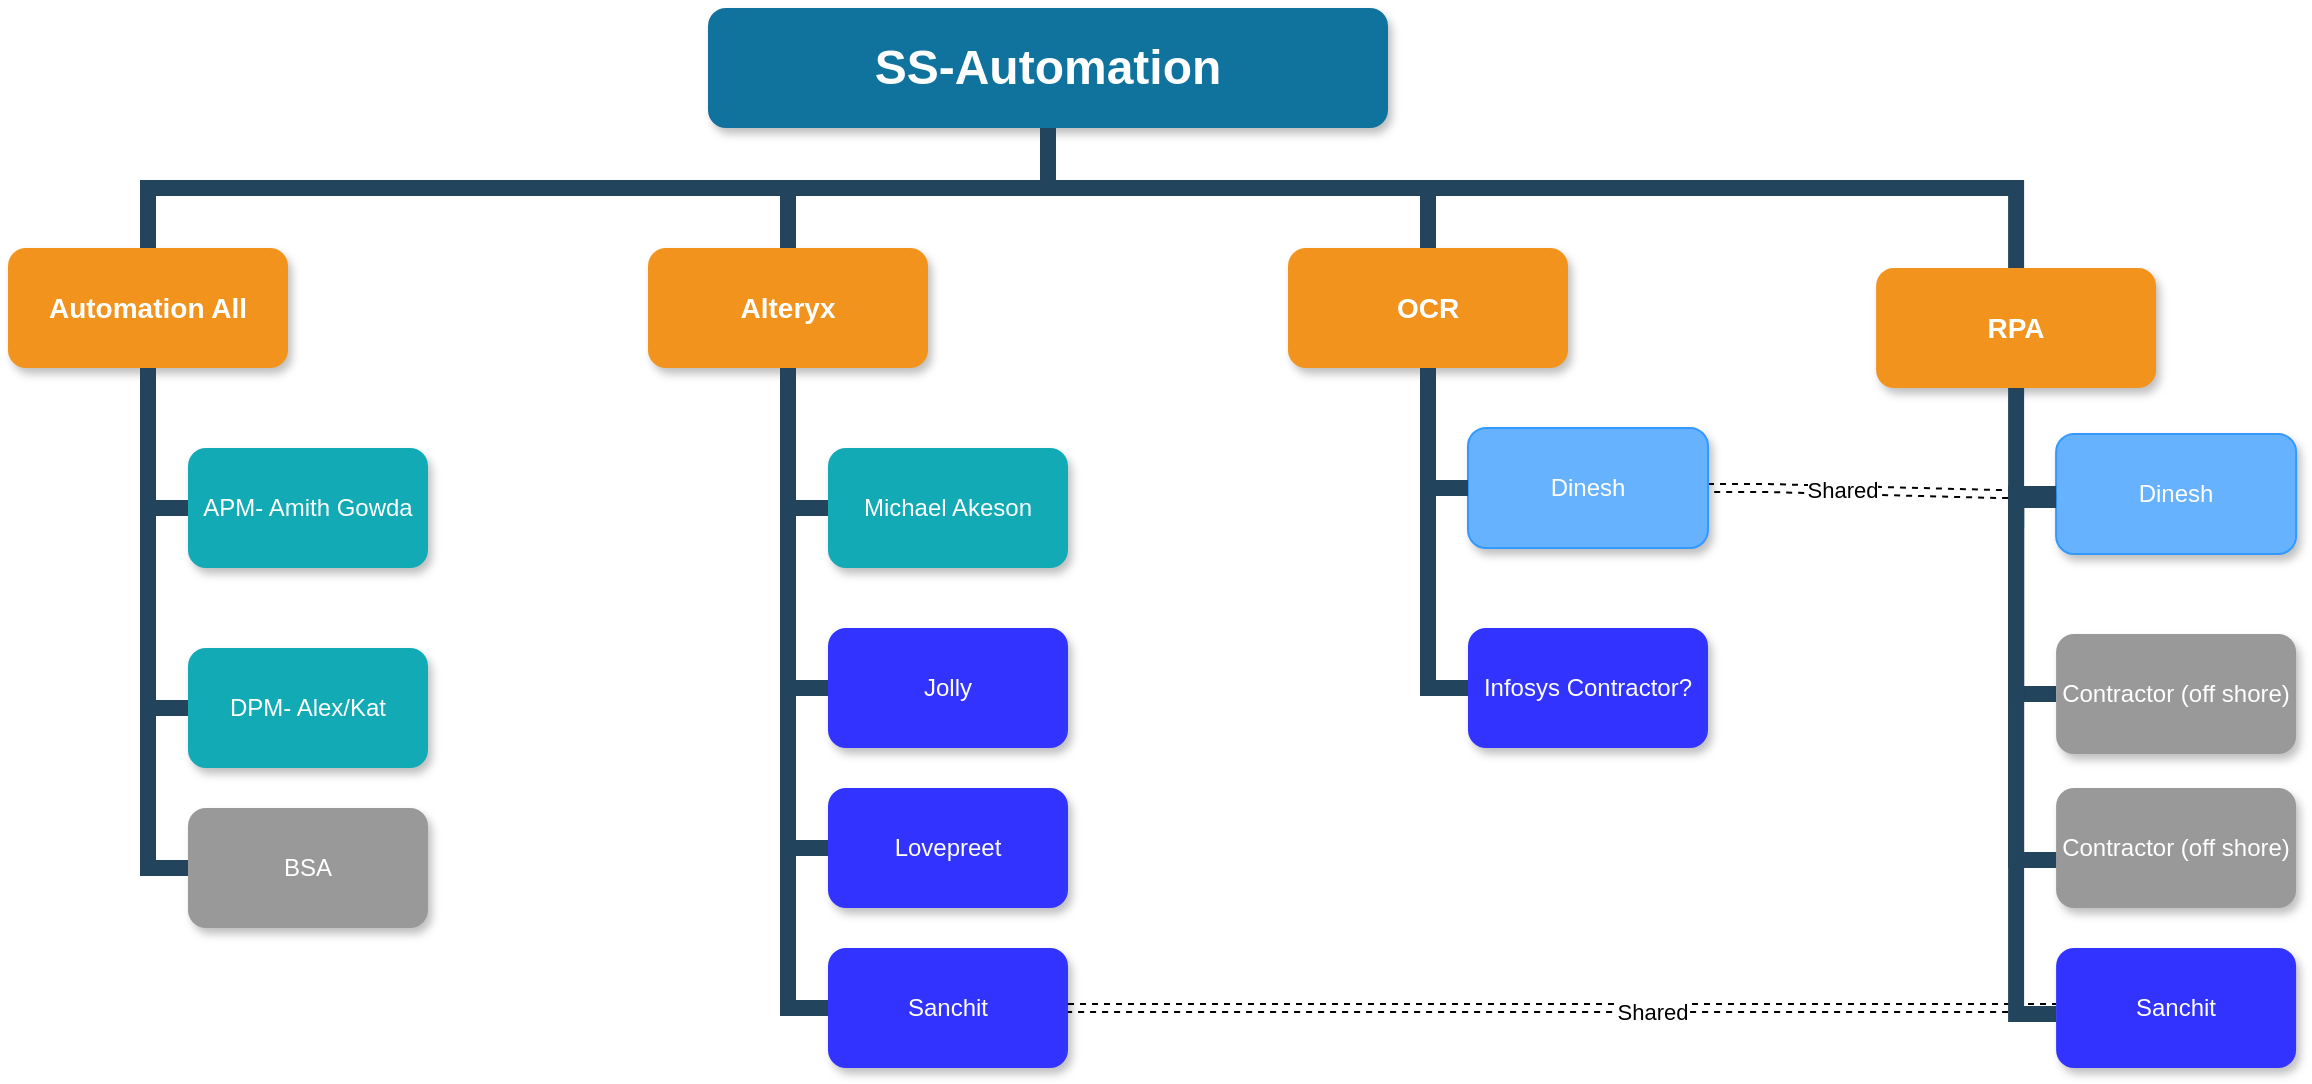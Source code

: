 <mxfile version="20.4.0" type="github"><diagram name="Page-1" id="64c3da0e-402f-94eb-ee01-a36477274f13"><mxGraphModel dx="998" dy="1037" grid="0" gridSize="10" guides="1" tooltips="1" connect="1" arrows="1" fold="1" page="1" pageScale="1" pageWidth="1169" pageHeight="826" background="none" math="0" shadow="0"><root><mxCell id="0"/><mxCell id="1" parent="0"/><mxCell id="2" value="SS-Automation" style="whiteSpace=wrap;rounded=1;shadow=1;fillColor=#10739E;strokeColor=none;fontColor=#FFFFFF;fontStyle=1;fontSize=24" parent="1" vertex="1"><mxGeometry x="560" y="50" width="340" height="60" as="geometry"/></mxCell><mxCell id="3" value="Automation All&#9;" style="whiteSpace=wrap;rounded=1;fillColor=#F2931E;strokeColor=none;shadow=1;fontColor=#FFFFFF;fontStyle=1;fontSize=14" parent="1" vertex="1"><mxGeometry x="210" y="170.0" width="140" height="60" as="geometry"/></mxCell><mxCell id="4" value="Alteryx" style="whiteSpace=wrap;rounded=1;fillColor=#F2931E;strokeColor=none;shadow=1;fontColor=#FFFFFF;fontStyle=1;fontSize=14" parent="1" vertex="1"><mxGeometry x="530" y="170.0" width="140" height="60" as="geometry"/></mxCell><mxCell id="6" value="OCR" style="whiteSpace=wrap;rounded=1;fillColor=#F2931E;strokeColor=none;shadow=1;fontColor=#FFFFFF;fontStyle=1;fontSize=14" parent="1" vertex="1"><mxGeometry x="850" y="170.0" width="140" height="60" as="geometry"/></mxCell><mxCell id="7" value="RPA" style="whiteSpace=wrap;rounded=1;fillColor=#F2931E;strokeColor=none;shadow=1;fontColor=#FFFFFF;fontStyle=1;fontSize=14" parent="1" vertex="1"><mxGeometry x="1144.05" y="180.0" width="140" height="60" as="geometry"/></mxCell><mxCell id="10" value="APM- Amith Gowda" style="whiteSpace=wrap;rounded=1;fillColor=#12AAB5;strokeColor=none;shadow=1;fontColor=#FFFFFF;" parent="1" vertex="1"><mxGeometry x="300" y="270.0" width="120" height="60" as="geometry"/></mxCell><mxCell id="23" value="DPM- Alex/Kat" style="whiteSpace=wrap;rounded=1;fillColor=#12AAB5;strokeColor=none;shadow=1;fontColor=#FFFFFF;" parent="1" vertex="1"><mxGeometry x="300.0" y="370.0" width="120" height="60" as="geometry"/></mxCell><mxCell id="24" value="BSA" style="whiteSpace=wrap;rounded=1;fillColor=#999999;strokeColor=none;shadow=1;fontColor=#FFFFFF;fontStyle=0" parent="1" vertex="1"><mxGeometry x="300.0" y="450.0" width="120" height="60" as="geometry"/></mxCell><mxCell id="43" value="Michael Akeson" style="whiteSpace=wrap;rounded=1;fillColor=#12AAB5;strokeColor=none;shadow=1;fontColor=#FFFFFF;" parent="1" vertex="1"><mxGeometry x="620.0" y="270.0" width="120" height="60" as="geometry"/></mxCell><mxCell id="45" value="Jolly" style="whiteSpace=wrap;rounded=1;fillColor=#3333FF;strokeColor=none;shadow=1;fontColor=#FFFFFF;fontStyle=0" parent="1" vertex="1"><mxGeometry x="620.0" y="360.0" width="120" height="60" as="geometry"/></mxCell><mxCell id="46" value="Lovepreet" style="whiteSpace=wrap;rounded=1;fillColor=#3333FF;strokeColor=none;shadow=1;fontColor=#FFFFFF;fontStyle=0" parent="1" vertex="1"><mxGeometry x="620.0" y="440.0" width="120" height="60" as="geometry"/></mxCell><mxCell id="GFsEaioUw-HLCYRwG6XS-241" style="rounded=0;orthogonalLoop=1;jettySize=auto;html=1;exitX=1;exitY=0.5;exitDx=0;exitDy=0;fillColor=#3333FF;dashed=1;shape=link;entryX=0;entryY=0.5;entryDx=0;entryDy=0;" edge="1" parent="1" source="47" target="GFsEaioUw-HLCYRwG6XS-239"><mxGeometry relative="1" as="geometry"><mxPoint x="1340" y="420" as="targetPoint"/><Array as="points"/></mxGeometry></mxCell><mxCell id="GFsEaioUw-HLCYRwG6XS-248" value="Shared" style="edgeLabel;html=1;align=center;verticalAlign=middle;resizable=0;points=[];" vertex="1" connectable="0" parent="GFsEaioUw-HLCYRwG6XS-241"><mxGeometry x="0.182" y="-2" relative="1" as="geometry"><mxPoint as="offset"/></mxGeometry></mxCell><mxCell id="47" value="Sanchit" style="whiteSpace=wrap;rounded=1;fillColor=#3333FF;strokeColor=none;shadow=1;fontColor=#FFFFFF;fontStyle=0" parent="1" vertex="1"><mxGeometry x="620.0" y="520.0" width="120" height="60" as="geometry"/></mxCell><mxCell id="105" value="" style="edgeStyle=elbowEdgeStyle;elbow=horizontal;rounded=0;fontColor=#000000;endArrow=none;endFill=0;strokeWidth=8;strokeColor=#23445D;" parent="1" source="10" target="23" edge="1"><mxGeometry width="100" height="100" relative="1" as="geometry"><mxPoint x="240" y="450" as="sourcePoint"/><mxPoint x="340" y="350" as="targetPoint"/><Array as="points"><mxPoint x="280" y="350"/></Array></mxGeometry></mxCell><mxCell id="106" value="" style="edgeStyle=elbowEdgeStyle;elbow=horizontal;rounded=0;fontColor=#000000;endArrow=none;endFill=0;strokeWidth=8;strokeColor=#23445D;" parent="1" source="10" target="24" edge="1"><mxGeometry width="100" height="100" relative="1" as="geometry"><mxPoint x="310" y="310" as="sourcePoint"/><mxPoint x="310" y="410" as="targetPoint"/><Array as="points"><mxPoint x="280" y="370"/></Array></mxGeometry></mxCell><mxCell id="116" value="" style="edgeStyle=elbowEdgeStyle;elbow=vertical;rounded=0;fontColor=#000000;endArrow=none;endFill=0;strokeWidth=8;strokeColor=#23445D;" parent="1" source="4" edge="1"><mxGeometry width="100" height="100" relative="1" as="geometry"><mxPoint x="240" y="240.0" as="sourcePoint"/><mxPoint x="600" y="310" as="targetPoint"/></mxGeometry></mxCell><mxCell id="118" value="" style="edgeStyle=elbowEdgeStyle;elbow=horizontal;rounded=0;fontColor=#000000;endArrow=none;endFill=0;strokeWidth=8;strokeColor=#23445D;" parent="1" source="43" target="45" edge="1"><mxGeometry width="100" height="100" relative="1" as="geometry"><mxPoint x="600" y="290.0" as="sourcePoint"/><mxPoint x="610.0" y="390" as="targetPoint"/><Array as="points"><mxPoint x="600" y="340"/></Array></mxGeometry></mxCell><mxCell id="119" value="" style="edgeStyle=elbowEdgeStyle;elbow=horizontal;rounded=0;fontColor=#000000;endArrow=none;endFill=0;strokeWidth=8;strokeColor=#23445D;" parent="1" source="43" target="46" edge="1"><mxGeometry width="100" height="100" relative="1" as="geometry"><mxPoint x="610" y="290" as="sourcePoint"/><mxPoint x="610.0" y="470" as="targetPoint"/><Array as="points"><mxPoint x="600" y="380"/></Array></mxGeometry></mxCell><mxCell id="122" value="" style="edgeStyle=elbowEdgeStyle;elbow=horizontal;rounded=0;fontColor=#000000;endArrow=none;endFill=0;strokeWidth=8;strokeColor=#23445D;" parent="1" source="43" target="47" edge="1"><mxGeometry width="100" height="100" relative="1" as="geometry"><mxPoint x="610" y="290" as="sourcePoint"/><mxPoint x="610.0" y="550" as="targetPoint"/><Array as="points"><mxPoint x="600" y="430"/><mxPoint x="570" y="440"/><mxPoint x="600" y="430"/></Array></mxGeometry></mxCell><mxCell id="GFsEaioUw-HLCYRwG6XS-242" style="edgeStyle=entityRelationEdgeStyle;shape=link;rounded=0;orthogonalLoop=1;jettySize=auto;html=1;exitX=1;exitY=0.5;exitDx=0;exitDy=0;dashed=1;fillColor=#3333FF;" edge="1" parent="1" source="133" target="GFsEaioUw-HLCYRwG6XS-240"><mxGeometry relative="1" as="geometry"/></mxCell><mxCell id="GFsEaioUw-HLCYRwG6XS-247" value="Shared" style="edgeLabel;html=1;align=center;verticalAlign=middle;resizable=0;points=[];" vertex="1" connectable="0" parent="GFsEaioUw-HLCYRwG6XS-242"><mxGeometry x="-0.232" relative="1" as="geometry"><mxPoint as="offset"/></mxGeometry></mxCell><mxCell id="133" value="Dinesh" style="whiteSpace=wrap;rounded=1;fillColor=#66B2FF;strokeColor=#3399FF;shadow=1;fontColor=#FFFFFF;" parent="1" vertex="1"><mxGeometry x="940.0" y="260.0" width="120" height="60" as="geometry"/></mxCell><mxCell id="135" value="Infosys Contractor?" style="whiteSpace=wrap;rounded=1;fillColor=#3333FF;strokeColor=none;shadow=1;fontColor=#FFFFFF;fontStyle=0" parent="1" vertex="1"><mxGeometry x="940.0" y="360.0" width="120" height="60" as="geometry"/></mxCell><mxCell id="145" value="" style="edgeStyle=elbowEdgeStyle;elbow=horizontal;rounded=0;fontColor=#000000;endArrow=none;endFill=0;strokeWidth=8;strokeColor=#23445D;fillColor=#3333FF;" parent="1" source="133" target="135" edge="1"><mxGeometry width="100" height="100" relative="1" as="geometry"><mxPoint x="920" y="290.0" as="sourcePoint"/><mxPoint x="930.0" y="390" as="targetPoint"/><Array as="points"><mxPoint x="920" y="340"/></Array></mxGeometry></mxCell><mxCell id="167" value="" style="edgeStyle=elbowEdgeStyle;elbow=horizontal;rounded=0;fontColor=#000000;endArrow=none;endFill=0;strokeWidth=8;strokeColor=#23445D;" parent="1" edge="1"><mxGeometry width="100" height="100" relative="1" as="geometry"><mxPoint x="1234.05" y="293.0" as="sourcePoint"/><mxPoint x="1234.05" y="393.0" as="targetPoint"/><Array as="points"><mxPoint x="1214.05" y="343.0"/></Array></mxGeometry></mxCell><mxCell id="221" value="" style="edgeStyle=elbowEdgeStyle;elbow=vertical;rounded=0;fontColor=#000000;endArrow=none;endFill=0;strokeWidth=8;strokeColor=#23445D;" parent="1" source="6" edge="1"><mxGeometry width="100" height="100" relative="1" as="geometry"><mxPoint x="730" y="270" as="sourcePoint"/><mxPoint x="920" y="310" as="targetPoint"/></mxGeometry></mxCell><mxCell id="223" value="" style="edgeStyle=elbowEdgeStyle;elbow=vertical;rounded=0;fontColor=#000000;endArrow=none;endFill=0;strokeWidth=8;strokeColor=#23445D;" parent="1" source="7" edge="1"><mxGeometry width="100" height="100" relative="1" as="geometry"><mxPoint x="1214.05" y="310" as="sourcePoint"/><mxPoint x="1214.05" y="310" as="targetPoint"/></mxGeometry></mxCell><mxCell id="229" value="" style="edgeStyle=elbowEdgeStyle;elbow=vertical;rounded=0;fontColor=#000000;endArrow=none;endFill=0;strokeWidth=8;strokeColor=#23445D;" parent="1" source="2" target="3" edge="1"><mxGeometry width="100" height="100" relative="1" as="geometry"><mxPoint x="540" y="140" as="sourcePoint"/><mxPoint x="640" y="40" as="targetPoint"/></mxGeometry></mxCell><mxCell id="230" value="" style="edgeStyle=elbowEdgeStyle;elbow=vertical;rounded=0;fontColor=#000000;endArrow=none;endFill=0;strokeWidth=8;strokeColor=#23445D;" parent="1" source="2" target="4" edge="1"><mxGeometry width="100" height="100" relative="1" as="geometry"><mxPoint x="550" y="150" as="sourcePoint"/><mxPoint x="650" y="50" as="targetPoint"/></mxGeometry></mxCell><mxCell id="231" value="" style="edgeStyle=elbowEdgeStyle;elbow=vertical;rounded=0;fontColor=#000000;endArrow=none;endFill=0;strokeWidth=8;strokeColor=#23445D;" parent="1" source="2" target="6" edge="1"><mxGeometry width="100" height="100" relative="1" as="geometry"><mxPoint x="560" y="160" as="sourcePoint"/><mxPoint x="660" y="60" as="targetPoint"/></mxGeometry></mxCell><mxCell id="232" value="" style="edgeStyle=elbowEdgeStyle;elbow=vertical;rounded=0;fontColor=#000000;endArrow=none;endFill=0;strokeWidth=8;strokeColor=#23445D;" parent="1" target="7" edge="1"><mxGeometry width="100" height="100" relative="1" as="geometry"><mxPoint x="730" y="120" as="sourcePoint"/><mxPoint x="670" y="70" as="targetPoint"/><Array as="points"><mxPoint x="890" y="140"/></Array></mxGeometry></mxCell><mxCell id="GFsEaioUw-HLCYRwG6XS-237" value="" style="edgeStyle=elbowEdgeStyle;elbow=vertical;rounded=0;fontColor=#000000;endArrow=none;endFill=0;strokeWidth=8;strokeColor=#23445D;exitX=0.5;exitY=1;exitDx=0;exitDy=0;" edge="1" parent="1" source="3"><mxGeometry width="100" height="100" relative="1" as="geometry"><mxPoint x="760" y="240.0" as="sourcePoint"/><mxPoint x="280" y="310" as="targetPoint"/><Array as="points"><mxPoint x="330" y="260"/></Array></mxGeometry></mxCell><mxCell id="GFsEaioUw-HLCYRwG6XS-239" value="Sanchit" style="whiteSpace=wrap;rounded=1;fillColor=#3333FF;strokeColor=none;shadow=1;fontColor=#FFFFFF;fontStyle=0" vertex="1" parent="1"><mxGeometry x="1234.05" y="520.0" width="120" height="60" as="geometry"/></mxCell><mxCell id="GFsEaioUw-HLCYRwG6XS-240" value="Dinesh" style="whiteSpace=wrap;rounded=1;fillColor=#66B2FF;strokeColor=#3399FF;shadow=1;fontColor=#FFFFFF;" vertex="1" parent="1"><mxGeometry x="1234.05" y="263.0" width="120" height="60" as="geometry"/></mxCell><mxCell id="GFsEaioUw-HLCYRwG6XS-243" value="Contractor (off shore)" style="whiteSpace=wrap;rounded=1;fillColor=#999999;strokeColor=none;shadow=1;fontColor=#FFFFFF;fontStyle=0" vertex="1" parent="1"><mxGeometry x="1234.05" y="363.0" width="120" height="60" as="geometry"/></mxCell><mxCell id="GFsEaioUw-HLCYRwG6XS-244" value="Contractor (off shore)" style="whiteSpace=wrap;rounded=1;fillColor=#999999;strokeColor=none;shadow=1;fontColor=#FFFFFF;fontStyle=0" vertex="1" parent="1"><mxGeometry x="1234.05" y="440.0" width="120" height="60" as="geometry"/></mxCell><mxCell id="GFsEaioUw-HLCYRwG6XS-245" value="" style="edgeStyle=elbowEdgeStyle;elbow=horizontal;rounded=0;fontColor=#000000;endArrow=none;endFill=0;strokeWidth=8;strokeColor=#23445D;" edge="1" parent="1"><mxGeometry width="100" height="100" relative="1" as="geometry"><mxPoint x="1234.05" y="293" as="sourcePoint"/><mxPoint x="1234.05" y="553" as="targetPoint"/><Array as="points"><mxPoint x="1214.05" y="433"/></Array></mxGeometry></mxCell><mxCell id="GFsEaioUw-HLCYRwG6XS-246" value="" style="edgeStyle=elbowEdgeStyle;elbow=horizontal;rounded=0;fontColor=#000000;endArrow=none;endFill=0;strokeWidth=8;strokeColor=#23445D;" edge="1" parent="1"><mxGeometry width="100" height="100" relative="1" as="geometry"><mxPoint x="1234.05" y="296" as="sourcePoint"/><mxPoint x="1234.05" y="476" as="targetPoint"/><Array as="points"><mxPoint x="1214.05" y="386"/></Array></mxGeometry></mxCell></root></mxGraphModel></diagram></mxfile>